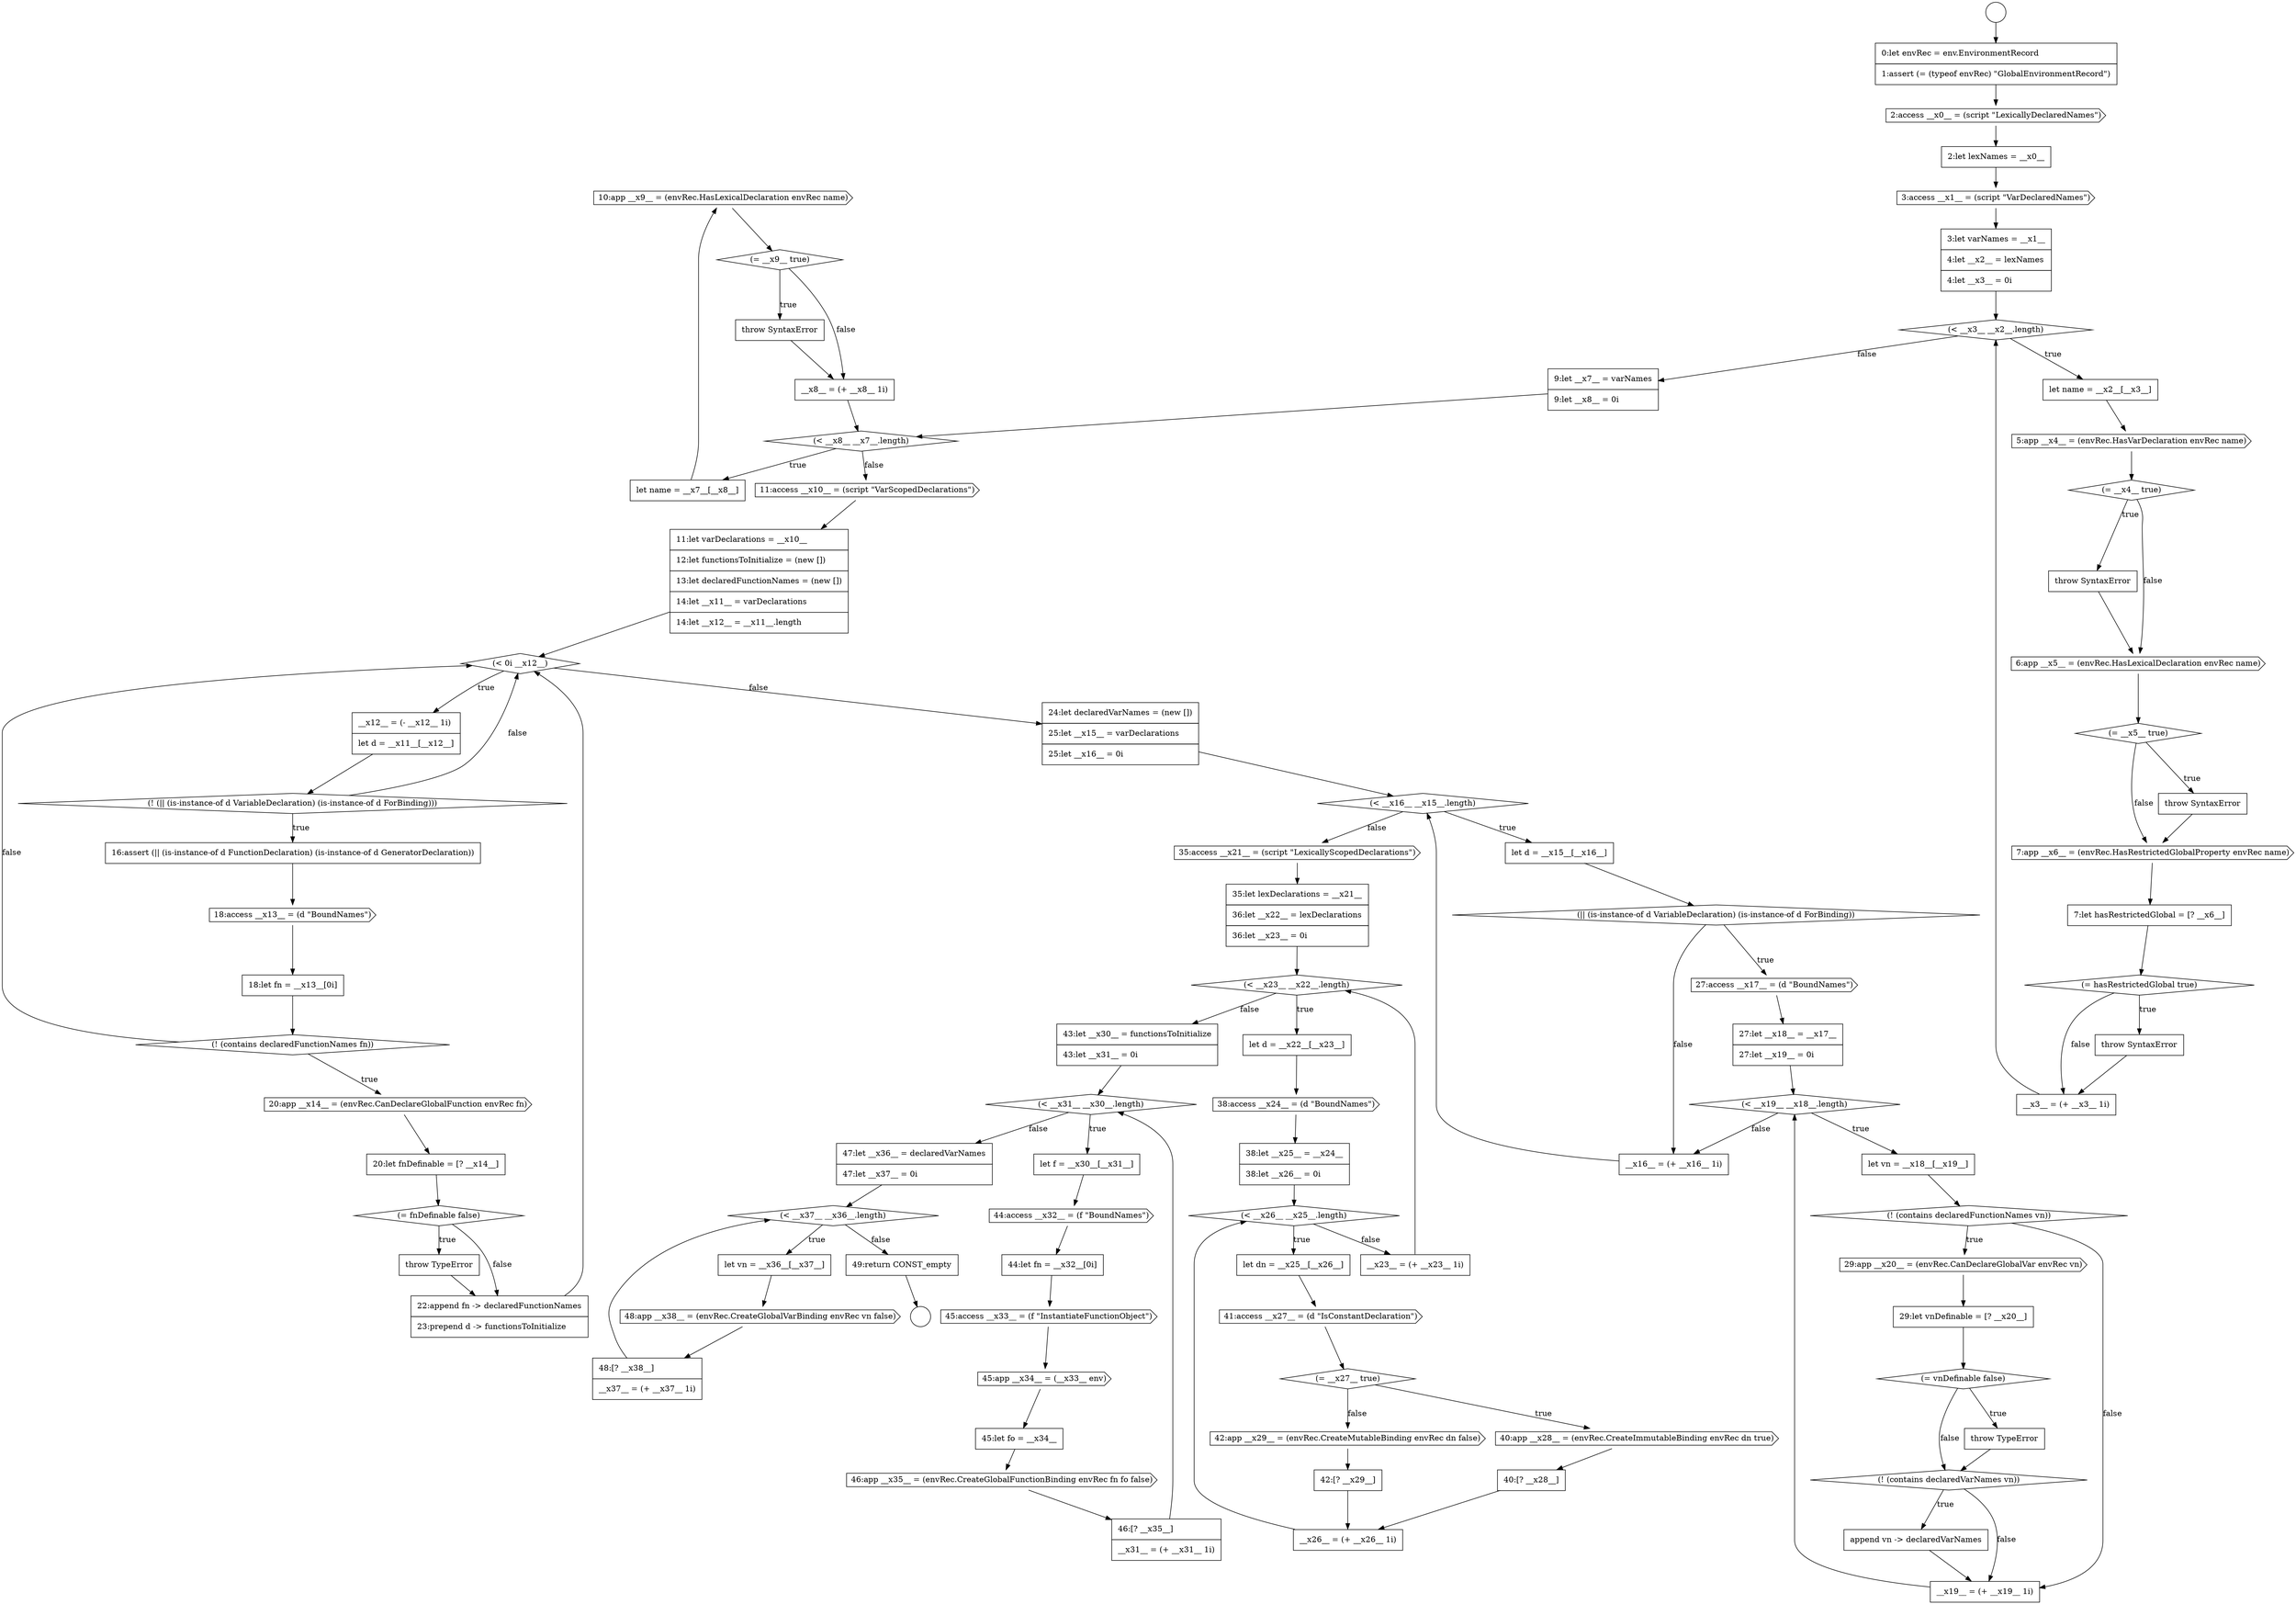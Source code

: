 digraph {
  node9305 [shape=cds, label=<<font color="black">10:app __x9__ = (envRec.HasLexicalDeclaration envRec name)</font>> color="black" fillcolor="white" style=filled]
  node9356 [shape=none, margin=0, label=<<font color="black">
    <table border="0" cellborder="1" cellspacing="0" cellpadding="10">
      <tr><td align="left">43:let __x30__ = functionsToInitialize</td></tr>
      <tr><td align="left">43:let __x31__ = 0i</td></tr>
    </table>
  </font>> color="black" fillcolor="white" style=filled]
  node9292 [shape=diamond, label=<<font color="black">(= __x4__ true)</font>> color="black" fillcolor="white" style=filled]
  node9362 [shape=cds, label=<<font color="black">45:app __x34__ = (__x33__ env)</font>> color="black" fillcolor="white" style=filled]
  node9296 [shape=none, margin=0, label=<<font color="black">
    <table border="0" cellborder="1" cellspacing="0" cellpadding="10">
      <tr><td align="left">throw SyntaxError</td></tr>
    </table>
  </font>> color="black" fillcolor="white" style=filled]
  node9288 [shape=none, margin=0, label=<<font color="black">
    <table border="0" cellborder="1" cellspacing="0" cellpadding="10">
      <tr><td align="left">3:let varNames = __x1__</td></tr>
      <tr><td align="left">4:let __x2__ = lexNames</td></tr>
      <tr><td align="left">4:let __x3__ = 0i</td></tr>
    </table>
  </font>> color="black" fillcolor="white" style=filled]
  node9284 [shape=none, margin=0, label=<<font color="black">
    <table border="0" cellborder="1" cellspacing="0" cellpadding="10">
      <tr><td align="left">0:let envRec = env.EnvironmentRecord</td></tr>
      <tr><td align="left">1:assert (= (typeof envRec) &quot;GlobalEnvironmentRecord&quot;)</td></tr>
    </table>
  </font>> color="black" fillcolor="white" style=filled]
  node9306 [shape=diamond, label=<<font color="black">(= __x9__ true)</font>> color="black" fillcolor="white" style=filled]
  node9343 [shape=none, margin=0, label=<<font color="black">
    <table border="0" cellborder="1" cellspacing="0" cellpadding="10">
      <tr><td align="left">let d = __x22__[__x23__]</td></tr>
    </table>
  </font>> color="black" fillcolor="white" style=filled]
  node9342 [shape=diamond, label=<<font color="black">(&lt; __x23__ __x22__.length)</font>> color="black" fillcolor="white" style=filled]
  node9351 [shape=none, margin=0, label=<<font color="black">
    <table border="0" cellborder="1" cellspacing="0" cellpadding="10">
      <tr><td align="left">40:[? __x28__]</td></tr>
    </table>
  </font>> color="black" fillcolor="white" style=filled]
  node9324 [shape=diamond, label=<<font color="black">(&lt; __x16__ __x15__.length)</font>> color="black" fillcolor="white" style=filled]
  node9337 [shape=none, margin=0, label=<<font color="black">
    <table border="0" cellborder="1" cellspacing="0" cellpadding="10">
      <tr><td align="left">append vn -&gt; declaredVarNames</td></tr>
    </table>
  </font>> color="black" fillcolor="white" style=filled]
  node9364 [shape=cds, label=<<font color="black">46:app __x35__ = (envRec.CreateGlobalFunctionBinding envRec fn fo false)</font>> color="black" fillcolor="white" style=filled]
  node9300 [shape=none, margin=0, label=<<font color="black">
    <table border="0" cellborder="1" cellspacing="0" cellpadding="10">
      <tr><td align="left">throw SyntaxError</td></tr>
    </table>
  </font>> color="black" fillcolor="white" style=filled]
  node9287 [shape=cds, label=<<font color="black">3:access __x1__ = (script &quot;VarDeclaredNames&quot;)</font>> color="black" fillcolor="white" style=filled]
  node9332 [shape=cds, label=<<font color="black">29:app __x20__ = (envRec.CanDeclareGlobalVar envRec vn)</font>> color="black" fillcolor="white" style=filled]
  node9360 [shape=none, margin=0, label=<<font color="black">
    <table border="0" cellborder="1" cellspacing="0" cellpadding="10">
      <tr><td align="left">44:let fn = __x32__[0i]</td></tr>
    </table>
  </font>> color="black" fillcolor="white" style=filled]
  node9315 [shape=cds, label=<<font color="black">18:access __x13__ = (d &quot;BoundNames&quot;)</font>> color="black" fillcolor="white" style=filled]
  node9283 [shape=circle label=" " color="black" fillcolor="white" style=filled]
  node9336 [shape=diamond, label=<<font color="black">(! (contains declaredVarNames vn))</font>> color="black" fillcolor="white" style=filled]
  node9330 [shape=none, margin=0, label=<<font color="black">
    <table border="0" cellborder="1" cellspacing="0" cellpadding="10">
      <tr><td align="left">let vn = __x18__[__x19__]</td></tr>
    </table>
  </font>> color="black" fillcolor="white" style=filled]
  node9319 [shape=none, margin=0, label=<<font color="black">
    <table border="0" cellborder="1" cellspacing="0" cellpadding="10">
      <tr><td align="left">20:let fnDefinable = [? __x14__]</td></tr>
    </table>
  </font>> color="black" fillcolor="white" style=filled]
  node9309 [shape=cds, label=<<font color="black">11:access __x10__ = (script &quot;VarScopedDeclarations&quot;)</font>> color="black" fillcolor="white" style=filled]
  node9304 [shape=none, margin=0, label=<<font color="black">
    <table border="0" cellborder="1" cellspacing="0" cellpadding="10">
      <tr><td align="left">let name = __x7__[__x8__]</td></tr>
    </table>
  </font>> color="black" fillcolor="white" style=filled]
  node9298 [shape=none, margin=0, label=<<font color="black">
    <table border="0" cellborder="1" cellspacing="0" cellpadding="10">
      <tr><td align="left">7:let hasRestrictedGlobal = [? __x6__]</td></tr>
    </table>
  </font>> color="black" fillcolor="white" style=filled]
  node9369 [shape=cds, label=<<font color="black">48:app __x38__ = (envRec.CreateGlobalVarBinding envRec vn false)</font>> color="black" fillcolor="white" style=filled]
  node9341 [shape=none, margin=0, label=<<font color="black">
    <table border="0" cellborder="1" cellspacing="0" cellpadding="10">
      <tr><td align="left">35:let lexDeclarations = __x21__</td></tr>
      <tr><td align="left">36:let __x22__ = lexDeclarations</td></tr>
      <tr><td align="left">36:let __x23__ = 0i</td></tr>
    </table>
  </font>> color="black" fillcolor="white" style=filled]
  node9368 [shape=none, margin=0, label=<<font color="black">
    <table border="0" cellborder="1" cellspacing="0" cellpadding="10">
      <tr><td align="left">let vn = __x36__[__x37__]</td></tr>
    </table>
  </font>> color="black" fillcolor="white" style=filled]
  node9347 [shape=none, margin=0, label=<<font color="black">
    <table border="0" cellborder="1" cellspacing="0" cellpadding="10">
      <tr><td align="left">let dn = __x25__[__x26__]</td></tr>
    </table>
  </font>> color="black" fillcolor="white" style=filled]
  node9340 [shape=cds, label=<<font color="black">35:access __x21__ = (script &quot;LexicallyScopedDeclarations&quot;)</font>> color="black" fillcolor="white" style=filled]
  node9308 [shape=none, margin=0, label=<<font color="black">
    <table border="0" cellborder="1" cellspacing="0" cellpadding="10">
      <tr><td align="left">__x8__ = (+ __x8__ 1i)</td></tr>
    </table>
  </font>> color="black" fillcolor="white" style=filled]
  node9323 [shape=none, margin=0, label=<<font color="black">
    <table border="0" cellborder="1" cellspacing="0" cellpadding="10">
      <tr><td align="left">24:let declaredVarNames = (new [])</td></tr>
      <tr><td align="left">25:let __x15__ = varDeclarations</td></tr>
      <tr><td align="left">25:let __x16__ = 0i</td></tr>
    </table>
  </font>> color="black" fillcolor="white" style=filled]
  node9301 [shape=none, margin=0, label=<<font color="black">
    <table border="0" cellborder="1" cellspacing="0" cellpadding="10">
      <tr><td align="left">__x3__ = (+ __x3__ 1i)</td></tr>
    </table>
  </font>> color="black" fillcolor="white" style=filled]
  node9291 [shape=cds, label=<<font color="black">5:app __x4__ = (envRec.HasVarDeclaration envRec name)</font>> color="black" fillcolor="white" style=filled]
  node9355 [shape=none, margin=0, label=<<font color="black">
    <table border="0" cellborder="1" cellspacing="0" cellpadding="10">
      <tr><td align="left">__x23__ = (+ __x23__ 1i)</td></tr>
    </table>
  </font>> color="black" fillcolor="white" style=filled]
  node9328 [shape=none, margin=0, label=<<font color="black">
    <table border="0" cellborder="1" cellspacing="0" cellpadding="10">
      <tr><td align="left">27:let __x18__ = __x17__</td></tr>
      <tr><td align="left">27:let __x19__ = 0i</td></tr>
    </table>
  </font>> color="black" fillcolor="white" style=filled]
  node9333 [shape=none, margin=0, label=<<font color="black">
    <table border="0" cellborder="1" cellspacing="0" cellpadding="10">
      <tr><td align="left">29:let vnDefinable = [? __x20__]</td></tr>
    </table>
  </font>> color="black" fillcolor="white" style=filled]
  node9348 [shape=cds, label=<<font color="black">41:access __x27__ = (d &quot;IsConstantDeclaration&quot;)</font>> color="black" fillcolor="white" style=filled]
  node9316 [shape=none, margin=0, label=<<font color="black">
    <table border="0" cellborder="1" cellspacing="0" cellpadding="10">
      <tr><td align="left">18:let fn = __x13__[0i]</td></tr>
    </table>
  </font>> color="black" fillcolor="white" style=filled]
  node9365 [shape=none, margin=0, label=<<font color="black">
    <table border="0" cellborder="1" cellspacing="0" cellpadding="10">
      <tr><td align="left">46:[? __x35__]</td></tr>
      <tr><td align="left">__x31__ = (+ __x31__ 1i)</td></tr>
    </table>
  </font>> color="black" fillcolor="white" style=filled]
  node9359 [shape=cds, label=<<font color="black">44:access __x32__ = (f &quot;BoundNames&quot;)</font>> color="black" fillcolor="white" style=filled]
  node9352 [shape=cds, label=<<font color="black">42:app __x29__ = (envRec.CreateMutableBinding envRec dn false)</font>> color="black" fillcolor="white" style=filled]
  node9320 [shape=diamond, label=<<font color="black">(= fnDefinable false)</font>> color="black" fillcolor="white" style=filled]
  node9295 [shape=diamond, label=<<font color="black">(= __x5__ true)</font>> color="black" fillcolor="white" style=filled]
  node9339 [shape=none, margin=0, label=<<font color="black">
    <table border="0" cellborder="1" cellspacing="0" cellpadding="10">
      <tr><td align="left">__x16__ = (+ __x16__ 1i)</td></tr>
    </table>
  </font>> color="black" fillcolor="white" style=filled]
  node9285 [shape=cds, label=<<font color="black">2:access __x0__ = (script &quot;LexicallyDeclaredNames&quot;)</font>> color="black" fillcolor="white" style=filled]
  node9290 [shape=none, margin=0, label=<<font color="black">
    <table border="0" cellborder="1" cellspacing="0" cellpadding="10">
      <tr><td align="left">let name = __x2__[__x3__]</td></tr>
    </table>
  </font>> color="black" fillcolor="white" style=filled]
  node9354 [shape=none, margin=0, label=<<font color="black">
    <table border="0" cellborder="1" cellspacing="0" cellpadding="10">
      <tr><td align="left">__x26__ = (+ __x26__ 1i)</td></tr>
    </table>
  </font>> color="black" fillcolor="white" style=filled]
  node9307 [shape=none, margin=0, label=<<font color="black">
    <table border="0" cellborder="1" cellspacing="0" cellpadding="10">
      <tr><td align="left">throw SyntaxError</td></tr>
    </table>
  </font>> color="black" fillcolor="white" style=filled]
  node9344 [shape=cds, label=<<font color="black">38:access __x24__ = (d &quot;BoundNames&quot;)</font>> color="black" fillcolor="white" style=filled]
  node9349 [shape=diamond, label=<<font color="black">(= __x27__ true)</font>> color="black" fillcolor="white" style=filled]
  node9312 [shape=none, margin=0, label=<<font color="black">
    <table border="0" cellborder="1" cellspacing="0" cellpadding="10">
      <tr><td align="left">__x12__ = (- __x12__ 1i)</td></tr>
      <tr><td align="left">let d = __x11__[__x12__]</td></tr>
    </table>
  </font>> color="black" fillcolor="white" style=filled]
  node9322 [shape=none, margin=0, label=<<font color="black">
    <table border="0" cellborder="1" cellspacing="0" cellpadding="10">
      <tr><td align="left">22:append fn -&gt; declaredFunctionNames</td></tr>
      <tr><td align="left">23:prepend d -&gt; functionsToInitialize</td></tr>
    </table>
  </font>> color="black" fillcolor="white" style=filled]
  node9302 [shape=none, margin=0, label=<<font color="black">
    <table border="0" cellborder="1" cellspacing="0" cellpadding="10">
      <tr><td align="left">9:let __x7__ = varNames</td></tr>
      <tr><td align="left">9:let __x8__ = 0i</td></tr>
    </table>
  </font>> color="black" fillcolor="white" style=filled]
  node9327 [shape=cds, label=<<font color="black">27:access __x17__ = (d &quot;BoundNames&quot;)</font>> color="black" fillcolor="white" style=filled]
  node9294 [shape=cds, label=<<font color="black">6:app __x5__ = (envRec.HasLexicalDeclaration envRec name)</font>> color="black" fillcolor="white" style=filled]
  node9371 [shape=none, margin=0, label=<<font color="black">
    <table border="0" cellborder="1" cellspacing="0" cellpadding="10">
      <tr><td align="left">49:return CONST_empty</td></tr>
    </table>
  </font>> color="black" fillcolor="white" style=filled]
  node9366 [shape=none, margin=0, label=<<font color="black">
    <table border="0" cellborder="1" cellspacing="0" cellpadding="10">
      <tr><td align="left">47:let __x36__ = declaredVarNames</td></tr>
      <tr><td align="left">47:let __x37__ = 0i</td></tr>
    </table>
  </font>> color="black" fillcolor="white" style=filled]
  node9345 [shape=none, margin=0, label=<<font color="black">
    <table border="0" cellborder="1" cellspacing="0" cellpadding="10">
      <tr><td align="left">38:let __x25__ = __x24__</td></tr>
      <tr><td align="left">38:let __x26__ = 0i</td></tr>
    </table>
  </font>> color="black" fillcolor="white" style=filled]
  node9334 [shape=diamond, label=<<font color="black">(= vnDefinable false)</font>> color="black" fillcolor="white" style=filled]
  node9317 [shape=diamond, label=<<font color="black">(! (contains declaredFunctionNames fn))</font>> color="black" fillcolor="white" style=filled]
  node9358 [shape=none, margin=0, label=<<font color="black">
    <table border="0" cellborder="1" cellspacing="0" cellpadding="10">
      <tr><td align="left">let f = __x30__[__x31__]</td></tr>
    </table>
  </font>> color="black" fillcolor="white" style=filled]
  node9313 [shape=diamond, label=<<font color="black">(! (|| (is-instance-of d VariableDeclaration) (is-instance-of d ForBinding)))</font>> color="black" fillcolor="white" style=filled]
  node9353 [shape=none, margin=0, label=<<font color="black">
    <table border="0" cellborder="1" cellspacing="0" cellpadding="10">
      <tr><td align="left">42:[? __x29__]</td></tr>
    </table>
  </font>> color="black" fillcolor="white" style=filled]
  node9363 [shape=none, margin=0, label=<<font color="black">
    <table border="0" cellborder="1" cellspacing="0" cellpadding="10">
      <tr><td align="left">45:let fo = __x34__</td></tr>
    </table>
  </font>> color="black" fillcolor="white" style=filled]
  node9326 [shape=diamond, label=<<font color="black">(|| (is-instance-of d VariableDeclaration) (is-instance-of d ForBinding))</font>> color="black" fillcolor="white" style=filled]
  node9338 [shape=none, margin=0, label=<<font color="black">
    <table border="0" cellborder="1" cellspacing="0" cellpadding="10">
      <tr><td align="left">__x19__ = (+ __x19__ 1i)</td></tr>
    </table>
  </font>> color="black" fillcolor="white" style=filled]
  node9321 [shape=none, margin=0, label=<<font color="black">
    <table border="0" cellborder="1" cellspacing="0" cellpadding="10">
      <tr><td align="left">throw TypeError</td></tr>
    </table>
  </font>> color="black" fillcolor="white" style=filled]
  node9311 [shape=diamond, label=<<font color="black">(&lt; 0i __x12__)</font>> color="black" fillcolor="white" style=filled]
  node9289 [shape=diamond, label=<<font color="black">(&lt; __x3__ __x2__.length)</font>> color="black" fillcolor="white" style=filled]
  node9350 [shape=cds, label=<<font color="black">40:app __x28__ = (envRec.CreateImmutableBinding envRec dn true)</font>> color="black" fillcolor="white" style=filled]
  node9361 [shape=cds, label=<<font color="black">45:access __x33__ = (f &quot;InstantiateFunctionObject&quot;)</font>> color="black" fillcolor="white" style=filled]
  node9346 [shape=diamond, label=<<font color="black">(&lt; __x26__ __x25__.length)</font>> color="black" fillcolor="white" style=filled]
  node9318 [shape=cds, label=<<font color="black">20:app __x14__ = (envRec.CanDeclareGlobalFunction envRec fn)</font>> color="black" fillcolor="white" style=filled]
  node9329 [shape=diamond, label=<<font color="black">(&lt; __x19__ __x18__.length)</font>> color="black" fillcolor="white" style=filled]
  node9331 [shape=diamond, label=<<font color="black">(! (contains declaredFunctionNames vn))</font>> color="black" fillcolor="white" style=filled]
  node9282 [shape=circle label=" " color="black" fillcolor="white" style=filled]
  node9299 [shape=diamond, label=<<font color="black">(= hasRestrictedGlobal true)</font>> color="black" fillcolor="white" style=filled]
  node9293 [shape=none, margin=0, label=<<font color="black">
    <table border="0" cellborder="1" cellspacing="0" cellpadding="10">
      <tr><td align="left">throw SyntaxError</td></tr>
    </table>
  </font>> color="black" fillcolor="white" style=filled]
  node9325 [shape=none, margin=0, label=<<font color="black">
    <table border="0" cellborder="1" cellspacing="0" cellpadding="10">
      <tr><td align="left">let d = __x15__[__x16__]</td></tr>
    </table>
  </font>> color="black" fillcolor="white" style=filled]
  node9357 [shape=diamond, label=<<font color="black">(&lt; __x31__ __x30__.length)</font>> color="black" fillcolor="white" style=filled]
  node9367 [shape=diamond, label=<<font color="black">(&lt; __x37__ __x36__.length)</font>> color="black" fillcolor="white" style=filled]
  node9314 [shape=none, margin=0, label=<<font color="black">
    <table border="0" cellborder="1" cellspacing="0" cellpadding="10">
      <tr><td align="left">16:assert (|| (is-instance-of d FunctionDeclaration) (is-instance-of d GeneratorDeclaration))</td></tr>
    </table>
  </font>> color="black" fillcolor="white" style=filled]
  node9335 [shape=none, margin=0, label=<<font color="black">
    <table border="0" cellborder="1" cellspacing="0" cellpadding="10">
      <tr><td align="left">throw TypeError</td></tr>
    </table>
  </font>> color="black" fillcolor="white" style=filled]
  node9370 [shape=none, margin=0, label=<<font color="black">
    <table border="0" cellborder="1" cellspacing="0" cellpadding="10">
      <tr><td align="left">48:[? __x38__]</td></tr>
      <tr><td align="left">__x37__ = (+ __x37__ 1i)</td></tr>
    </table>
  </font>> color="black" fillcolor="white" style=filled]
  node9310 [shape=none, margin=0, label=<<font color="black">
    <table border="0" cellborder="1" cellspacing="0" cellpadding="10">
      <tr><td align="left">11:let varDeclarations = __x10__</td></tr>
      <tr><td align="left">12:let functionsToInitialize = (new [])</td></tr>
      <tr><td align="left">13:let declaredFunctionNames = (new [])</td></tr>
      <tr><td align="left">14:let __x11__ = varDeclarations</td></tr>
      <tr><td align="left">14:let __x12__ = __x11__.length</td></tr>
    </table>
  </font>> color="black" fillcolor="white" style=filled]
  node9286 [shape=none, margin=0, label=<<font color="black">
    <table border="0" cellborder="1" cellspacing="0" cellpadding="10">
      <tr><td align="left">2:let lexNames = __x0__</td></tr>
    </table>
  </font>> color="black" fillcolor="white" style=filled]
  node9303 [shape=diamond, label=<<font color="black">(&lt; __x8__ __x7__.length)</font>> color="black" fillcolor="white" style=filled]
  node9297 [shape=cds, label=<<font color="black">7:app __x6__ = (envRec.HasRestrictedGlobalProperty envRec name)</font>> color="black" fillcolor="white" style=filled]
  node9353 -> node9354 [ color="black"]
  node9313 -> node9314 [label=<<font color="black">true</font>> color="black"]
  node9313 -> node9311 [label=<<font color="black">false</font>> color="black"]
  node9356 -> node9357 [ color="black"]
  node9329 -> node9330 [label=<<font color="black">true</font>> color="black"]
  node9329 -> node9339 [label=<<font color="black">false</font>> color="black"]
  node9336 -> node9337 [label=<<font color="black">true</font>> color="black"]
  node9336 -> node9338 [label=<<font color="black">false</font>> color="black"]
  node9282 -> node9284 [ color="black"]
  node9309 -> node9310 [ color="black"]
  node9354 -> node9346 [ color="black"]
  node9367 -> node9368 [label=<<font color="black">true</font>> color="black"]
  node9367 -> node9371 [label=<<font color="black">false</font>> color="black"]
  node9344 -> node9345 [ color="black"]
  node9286 -> node9287 [ color="black"]
  node9321 -> node9322 [ color="black"]
  node9317 -> node9318 [label=<<font color="black">true</font>> color="black"]
  node9317 -> node9311 [label=<<font color="black">false</font>> color="black"]
  node9370 -> node9367 [ color="black"]
  node9294 -> node9295 [ color="black"]
  node9300 -> node9301 [ color="black"]
  node9343 -> node9344 [ color="black"]
  node9298 -> node9299 [ color="black"]
  node9297 -> node9298 [ color="black"]
  node9358 -> node9359 [ color="black"]
  node9307 -> node9308 [ color="black"]
  node9305 -> node9306 [ color="black"]
  node9289 -> node9290 [label=<<font color="black">true</font>> color="black"]
  node9289 -> node9302 [label=<<font color="black">false</font>> color="black"]
  node9302 -> node9303 [ color="black"]
  node9312 -> node9313 [ color="black"]
  node9324 -> node9325 [label=<<font color="black">true</font>> color="black"]
  node9324 -> node9340 [label=<<font color="black">false</font>> color="black"]
  node9345 -> node9346 [ color="black"]
  node9295 -> node9296 [label=<<font color="black">true</font>> color="black"]
  node9295 -> node9297 [label=<<font color="black">false</font>> color="black"]
  node9342 -> node9343 [label=<<font color="black">true</font>> color="black"]
  node9342 -> node9356 [label=<<font color="black">false</font>> color="black"]
  node9362 -> node9363 [ color="black"]
  node9284 -> node9285 [ color="black"]
  node9368 -> node9369 [ color="black"]
  node9365 -> node9357 [ color="black"]
  node9322 -> node9311 [ color="black"]
  node9292 -> node9293 [label=<<font color="black">true</font>> color="black"]
  node9292 -> node9294 [label=<<font color="black">false</font>> color="black"]
  node9335 -> node9336 [ color="black"]
  node9291 -> node9292 [ color="black"]
  node9293 -> node9294 [ color="black"]
  node9348 -> node9349 [ color="black"]
  node9316 -> node9317 [ color="black"]
  node9350 -> node9351 [ color="black"]
  node9304 -> node9305 [ color="black"]
  node9333 -> node9334 [ color="black"]
  node9349 -> node9350 [label=<<font color="black">true</font>> color="black"]
  node9349 -> node9352 [label=<<font color="black">false</font>> color="black"]
  node9338 -> node9329 [ color="black"]
  node9323 -> node9324 [ color="black"]
  node9360 -> node9361 [ color="black"]
  node9341 -> node9342 [ color="black"]
  node9355 -> node9342 [ color="black"]
  node9314 -> node9315 [ color="black"]
  node9285 -> node9286 [ color="black"]
  node9330 -> node9331 [ color="black"]
  node9288 -> node9289 [ color="black"]
  node9319 -> node9320 [ color="black"]
  node9301 -> node9289 [ color="black"]
  node9339 -> node9324 [ color="black"]
  node9364 -> node9365 [ color="black"]
  node9325 -> node9326 [ color="black"]
  node9318 -> node9319 [ color="black"]
  node9320 -> node9321 [label=<<font color="black">true</font>> color="black"]
  node9320 -> node9322 [label=<<font color="black">false</font>> color="black"]
  node9331 -> node9332 [label=<<font color="black">true</font>> color="black"]
  node9331 -> node9338 [label=<<font color="black">false</font>> color="black"]
  node9328 -> node9329 [ color="black"]
  node9346 -> node9347 [label=<<font color="black">true</font>> color="black"]
  node9346 -> node9355 [label=<<font color="black">false</font>> color="black"]
  node9299 -> node9300 [label=<<font color="black">true</font>> color="black"]
  node9299 -> node9301 [label=<<font color="black">false</font>> color="black"]
  node9357 -> node9358 [label=<<font color="black">true</font>> color="black"]
  node9357 -> node9366 [label=<<font color="black">false</font>> color="black"]
  node9327 -> node9328 [ color="black"]
  node9371 -> node9283 [ color="black"]
  node9337 -> node9338 [ color="black"]
  node9310 -> node9311 [ color="black"]
  node9363 -> node9364 [ color="black"]
  node9290 -> node9291 [ color="black"]
  node9352 -> node9353 [ color="black"]
  node9306 -> node9307 [label=<<font color="black">true</font>> color="black"]
  node9306 -> node9308 [label=<<font color="black">false</font>> color="black"]
  node9315 -> node9316 [ color="black"]
  node9326 -> node9327 [label=<<font color="black">true</font>> color="black"]
  node9326 -> node9339 [label=<<font color="black">false</font>> color="black"]
  node9369 -> node9370 [ color="black"]
  node9332 -> node9333 [ color="black"]
  node9296 -> node9297 [ color="black"]
  node9366 -> node9367 [ color="black"]
  node9308 -> node9303 [ color="black"]
  node9334 -> node9335 [label=<<font color="black">true</font>> color="black"]
  node9334 -> node9336 [label=<<font color="black">false</font>> color="black"]
  node9361 -> node9362 [ color="black"]
  node9359 -> node9360 [ color="black"]
  node9340 -> node9341 [ color="black"]
  node9287 -> node9288 [ color="black"]
  node9351 -> node9354 [ color="black"]
  node9311 -> node9312 [label=<<font color="black">true</font>> color="black"]
  node9311 -> node9323 [label=<<font color="black">false</font>> color="black"]
  node9303 -> node9304 [label=<<font color="black">true</font>> color="black"]
  node9303 -> node9309 [label=<<font color="black">false</font>> color="black"]
  node9347 -> node9348 [ color="black"]
}
